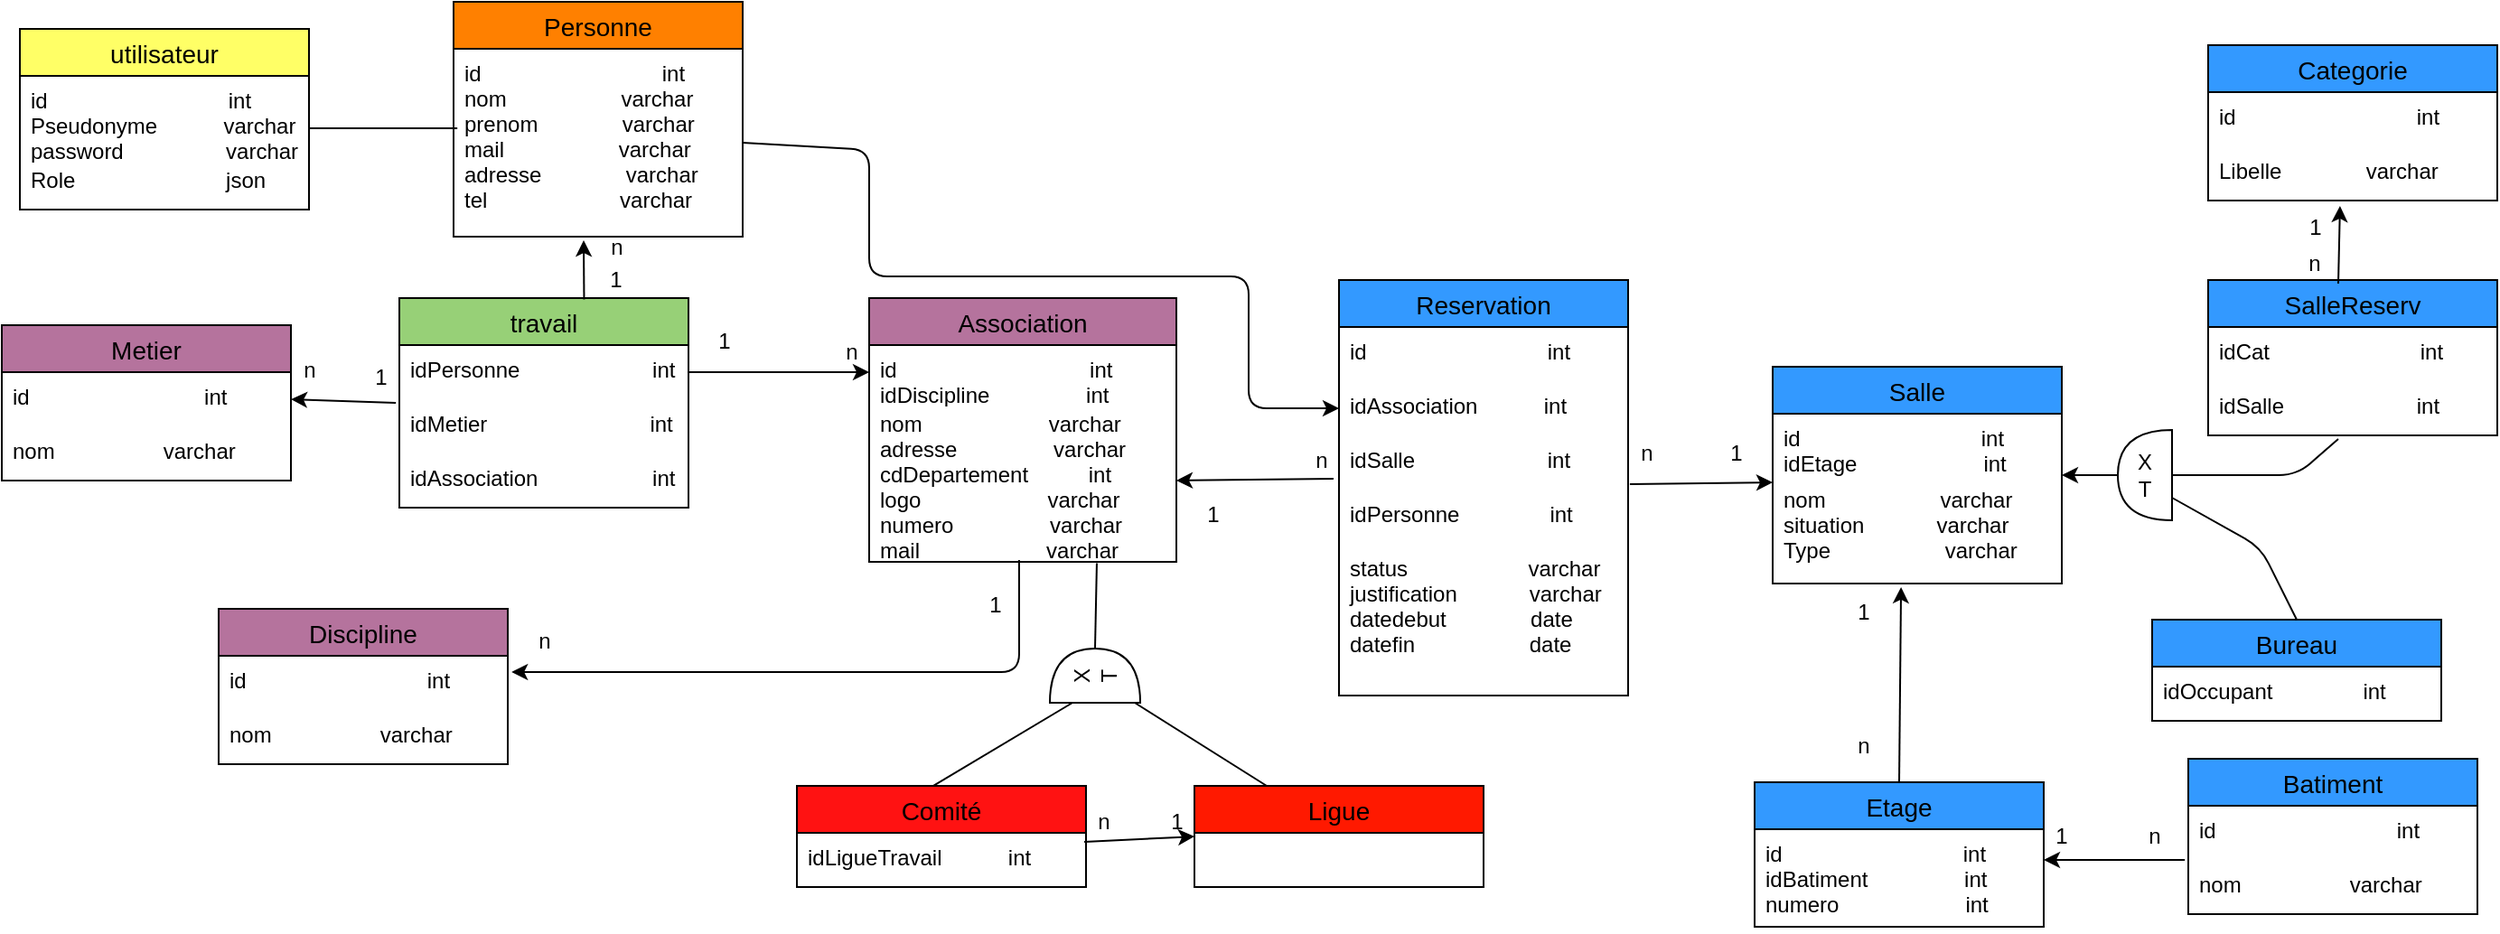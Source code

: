 <mxfile version="14.4.9" type="device"><diagram id="2DV8uy0ut4ykDYrGtj5p" name="Page-1"><mxGraphModel dx="1798" dy="781" grid="1" gridSize="10" guides="1" tooltips="1" connect="1" arrows="1" fold="1" page="1" pageScale="1" pageWidth="827" pageHeight="1169" math="0" shadow="0"><root><mxCell id="0"/><mxCell id="1" parent="0"/><mxCell id="pXN5hou5hqDfqBLUjzr5-11" value="&lt;div&gt;X&lt;/div&gt;&lt;div&gt;T&lt;/div&gt;" style="shape=or;whiteSpace=wrap;html=1;fillColor=#FFFFFF;rotation=-90;" parent="1" vertex="1"><mxGeometry x="-100" y="416" width="30" height="50" as="geometry"/></mxCell><mxCell id="pXN5hou5hqDfqBLUjzr5-14" value="" style="endArrow=none;html=1;exitX=1;exitY=0.5;exitDx=0;exitDy=0;exitPerimeter=0;entryX=0.741;entryY=1.008;entryDx=0;entryDy=0;entryPerimeter=0;" parent="1" source="pXN5hou5hqDfqBLUjzr5-11" target="GRuf07WyvJA_DsYiJZch-46" edge="1"><mxGeometry width="50" height="50" relative="1" as="geometry"><mxPoint x="70" y="422" as="sourcePoint"/><mxPoint x="-190" y="392" as="targetPoint"/></mxGeometry></mxCell><mxCell id="pXN5hou5hqDfqBLUjzr5-15" value="" style="endArrow=none;html=1;entryX=0.45;entryY=0.036;entryDx=0;entryDy=0;exitX=0;exitY=0.25;exitDx=0;exitDy=0;exitPerimeter=0;entryPerimeter=0;" parent="1" source="pXN5hou5hqDfqBLUjzr5-11" target="pXN5hou5hqDfqBLUjzr5-7" edge="1"><mxGeometry width="50" height="50" relative="1" as="geometry"><mxPoint x="70" y="422" as="sourcePoint"/><mxPoint x="120" y="372" as="targetPoint"/></mxGeometry></mxCell><mxCell id="pXN5hou5hqDfqBLUjzr5-16" value="" style="endArrow=none;html=1;entryX=0;entryY=0.94;entryDx=0;entryDy=0;entryPerimeter=0;exitX=0.25;exitY=0;exitDx=0;exitDy=0;" parent="1" source="GRuf07WyvJA_DsYiJZch-15" target="pXN5hou5hqDfqBLUjzr5-11" edge="1"><mxGeometry width="50" height="50" relative="1" as="geometry"><mxPoint x="70" y="422" as="sourcePoint"/><mxPoint x="120" y="372" as="targetPoint"/></mxGeometry></mxCell><mxCell id="pXN5hou5hqDfqBLUjzr5-17" value="" style="endArrow=classic;html=1;exitX=1;exitY=0.5;exitDx=0;exitDy=0;entryX=0;entryY=0.5;entryDx=0;entryDy=0;" parent="1" source="GRuf07WyvJA_DsYiJZch-36" target="GRuf07WyvJA_DsYiJZch-12" edge="1"><mxGeometry width="50" height="50" relative="1" as="geometry"><mxPoint x="70" y="372" as="sourcePoint"/><mxPoint x="-300" y="272" as="targetPoint"/></mxGeometry></mxCell><mxCell id="pXN5hou5hqDfqBLUjzr5-37" value="" style="endArrow=classic;html=1;exitX=0.488;exitY=0.989;exitDx=0;exitDy=0;exitPerimeter=0;entryX=1.013;entryY=0.3;entryDx=0;entryDy=0;entryPerimeter=0;" parent="1" source="GRuf07WyvJA_DsYiJZch-46" target="pXN5hou5hqDfqBLUjzr5-34" edge="1"><mxGeometry width="50" height="50" relative="1" as="geometry"><mxPoint x="-220" y="312" as="sourcePoint"/><mxPoint x="-170" y="262" as="targetPoint"/><Array as="points"><mxPoint x="-127" y="439"/></Array></mxGeometry></mxCell><mxCell id="pXN5hou5hqDfqBLUjzr5-42" value="n" style="text;html=1;align=center;verticalAlign=middle;resizable=0;points=[];autosize=1;" parent="1" vertex="1"><mxGeometry x="491" y="520" width="20" height="20" as="geometry"/></mxCell><mxCell id="pXN5hou5hqDfqBLUjzr5-43" value="n" style="text;html=1;align=center;verticalAlign=middle;resizable=0;points=[];autosize=1;" parent="1" vertex="1"><mxGeometry x="330" y="470" width="20" height="20" as="geometry"/></mxCell><mxCell id="pXN5hou5hqDfqBLUjzr5-44" value="n" style="text;html=1;align=center;verticalAlign=middle;resizable=0;points=[];autosize=1;" parent="1" vertex="1"><mxGeometry x="-400" y="412" width="20" height="20" as="geometry"/></mxCell><mxCell id="pXN5hou5hqDfqBLUjzr5-45" value="n" style="text;html=1;align=center;verticalAlign=middle;resizable=0;points=[];autosize=1;" parent="1" vertex="1"><mxGeometry x="-230" y="252" width="20" height="20" as="geometry"/></mxCell><mxCell id="pXN5hou5hqDfqBLUjzr5-49" value="&lt;div&gt;1&lt;/div&gt;" style="text;html=1;strokeColor=none;fillColor=none;align=center;verticalAlign=middle;whiteSpace=wrap;rounded=0;shadow=0;" parent="1" vertex="1"><mxGeometry x="-310" y="246" width="40" height="20" as="geometry"/></mxCell><mxCell id="pXN5hou5hqDfqBLUjzr5-50" value="&lt;div&gt;1&lt;/div&gt;" style="text;html=1;strokeColor=none;fillColor=none;align=center;verticalAlign=middle;whiteSpace=wrap;rounded=0;shadow=0;" parent="1" vertex="1"><mxGeometry x="-500" y="266" width="40" height="20" as="geometry"/></mxCell><mxCell id="pXN5hou5hqDfqBLUjzr5-52" value="&lt;div&gt;1&lt;/div&gt;" style="text;html=1;strokeColor=none;fillColor=none;align=center;verticalAlign=middle;whiteSpace=wrap;rounded=0;shadow=0;" parent="1" vertex="1"><mxGeometry x="430" y="520" width="40" height="20" as="geometry"/></mxCell><mxCell id="pXN5hou5hqDfqBLUjzr5-54" value="&lt;div&gt;1&lt;/div&gt;" style="text;html=1;strokeColor=none;fillColor=none;align=center;verticalAlign=middle;whiteSpace=wrap;rounded=0;shadow=0;" parent="1" vertex="1"><mxGeometry x="-160" y="392" width="40" height="20" as="geometry"/></mxCell><mxCell id="8ENndHTd4EqJHcFQh54M-10" value="" style="endArrow=none;html=1;entryX=0.013;entryY=0.423;entryDx=0;entryDy=0;exitX=1;exitY=0.659;exitDx=0;exitDy=0;exitPerimeter=0;entryPerimeter=0;" parent="1" target="8ENndHTd4EqJHcFQh54M-15" edge="1" source="pXN5hou5hqDfqBLUjzr5-60"><mxGeometry width="50" height="50" relative="1" as="geometry"><mxPoint x="-590" y="92" as="sourcePoint"/><mxPoint x="-274.01" y="60" as="targetPoint"/><Array as="points"/></mxGeometry></mxCell><mxCell id="8ENndHTd4EqJHcFQh54M-14" value="Personne" style="swimlane;fontStyle=0;childLayout=stackLayout;horizontal=1;startSize=26;horizontalStack=0;resizeParent=1;resizeParentMax=0;resizeLast=0;collapsible=1;marginBottom=0;align=center;fontSize=14;strokeColor=#050505;fillColor=#FF8000;" parent="1" vertex="1"><mxGeometry x="-440" y="68" width="160" height="130" as="geometry"/></mxCell><mxCell id="8ENndHTd4EqJHcFQh54M-15" value="id                              int&#xA;nom                   varchar&#xA;prenom              varchar&#xA;mail                   varchar&#xA;adresse              varchar&#xA;tel                      varchar&#xA;" style="text;strokeColor=none;fillColor=none;spacingLeft=4;spacingRight=4;overflow=hidden;rotatable=0;points=[[0,0.5],[1,0.5]];portConstraint=eastwest;fontSize=12;" parent="8ENndHTd4EqJHcFQh54M-14" vertex="1"><mxGeometry y="26" width="160" height="104" as="geometry"/></mxCell><mxCell id="pXN5hou5hqDfqBLUjzr5-59" value="utilisateur" style="swimlane;fontStyle=0;childLayout=stackLayout;horizontal=1;startSize=26;horizontalStack=0;resizeParent=1;resizeParentMax=0;resizeLast=0;collapsible=1;marginBottom=0;align=center;fontSize=14;shadow=0;fillColor=#FFFF66;" parent="1" vertex="1"><mxGeometry x="-680" y="83" width="160" height="100" as="geometry"/></mxCell><mxCell id="pXN5hou5hqDfqBLUjzr5-60" value="id                              int&#xA;Pseudonyme           varchar&#xA;password                 varchar&#xA;" style="text;strokeColor=none;fillColor=none;spacingLeft=4;spacingRight=4;overflow=hidden;rotatable=0;points=[[0,0.5],[1,0.5]];portConstraint=eastwest;fontSize=12;" parent="pXN5hou5hqDfqBLUjzr5-59" vertex="1"><mxGeometry y="26" width="160" height="44" as="geometry"/></mxCell><mxCell id="pXN5hou5hqDfqBLUjzr5-61" value="Role                         json" style="text;strokeColor=none;fillColor=none;spacingLeft=4;spacingRight=4;overflow=hidden;rotatable=0;points=[[0,0.5],[1,0.5]];portConstraint=eastwest;fontSize=12;" parent="pXN5hou5hqDfqBLUjzr5-59" vertex="1"><mxGeometry y="70" width="160" height="30" as="geometry"/></mxCell><mxCell id="GRuf07WyvJA_DsYiJZch-11" value="Association" style="swimlane;fontStyle=0;childLayout=stackLayout;horizontal=1;startSize=26;horizontalStack=0;resizeParent=1;resizeParentMax=0;resizeLast=0;collapsible=1;marginBottom=0;align=center;fontSize=14;fillColor=#B5739D;" parent="1" vertex="1"><mxGeometry x="-210" y="232" width="170" height="146" as="geometry"/></mxCell><mxCell id="GRuf07WyvJA_DsYiJZch-12" value="id                                int&#xA;idDiscipline                int&#xA;" style="text;strokeColor=none;fillColor=none;spacingLeft=4;spacingRight=4;overflow=hidden;rotatable=0;points=[[0,0.5],[1,0.5]];portConstraint=eastwest;fontSize=12;" parent="GRuf07WyvJA_DsYiJZch-11" vertex="1"><mxGeometry y="26" width="170" height="30" as="geometry"/></mxCell><mxCell id="GRuf07WyvJA_DsYiJZch-46" value="nom                     varchar&#xA;adresse                varchar&#xA;cdDepartement          int &#xA;logo                     varchar&#xA;numero                varchar&#xA;mail                     varchar&#xA;&#xA;" style="text;strokeColor=none;fillColor=none;spacingLeft=4;spacingRight=4;overflow=hidden;rotatable=0;points=[[0,0.5],[1,0.5]];portConstraint=eastwest;fontSize=12;" parent="GRuf07WyvJA_DsYiJZch-11" vertex="1"><mxGeometry y="56" width="170" height="90" as="geometry"/></mxCell><mxCell id="pXN5hou5hqDfqBLUjzr5-21" value="Metier" style="swimlane;fontStyle=0;childLayout=stackLayout;horizontal=1;startSize=26;horizontalStack=0;resizeParent=1;resizeParentMax=0;resizeLast=0;collapsible=1;marginBottom=0;align=center;fontSize=14;fillColor=#B5739D;" parent="1" vertex="1"><mxGeometry x="-690" y="247" width="160" height="86" as="geometry"/></mxCell><mxCell id="pXN5hou5hqDfqBLUjzr5-22" value="id                             int" style="text;strokeColor=none;fillColor=none;spacingLeft=4;spacingRight=4;overflow=hidden;rotatable=0;points=[[0,0.5],[1,0.5]];portConstraint=eastwest;fontSize=12;" parent="pXN5hou5hqDfqBLUjzr5-21" vertex="1"><mxGeometry y="26" width="160" height="30" as="geometry"/></mxCell><mxCell id="pXN5hou5hqDfqBLUjzr5-24" value="nom                  varchar" style="text;strokeColor=none;fillColor=none;spacingLeft=4;spacingRight=4;overflow=hidden;rotatable=0;points=[[0,0.5],[1,0.5]];portConstraint=eastwest;fontSize=12;" parent="pXN5hou5hqDfqBLUjzr5-21" vertex="1"><mxGeometry y="56" width="160" height="30" as="geometry"/></mxCell><mxCell id="hDsjbTgdmyOwLNcb0dXp-1" value="" style="endArrow=classic;html=1;exitX=-0.012;exitY=0.067;exitDx=0;exitDy=0;entryX=1;entryY=0.5;entryDx=0;entryDy=0;exitPerimeter=0;" parent="1" source="GRuf07WyvJA_DsYiJZch-37" target="pXN5hou5hqDfqBLUjzr5-22" edge="1"><mxGeometry width="50" height="50" relative="1" as="geometry"><mxPoint x="-574" y="372" as="sourcePoint"/><mxPoint x="-470" y="373" as="targetPoint"/></mxGeometry></mxCell><mxCell id="GRuf07WyvJA_DsYiJZch-35" value="travail" style="swimlane;fontStyle=0;childLayout=stackLayout;horizontal=1;startSize=26;horizontalStack=0;resizeParent=1;resizeParentMax=0;resizeLast=0;collapsible=1;marginBottom=0;align=center;fontSize=14;fillColor=#97D077;" parent="1" vertex="1"><mxGeometry x="-470" y="232" width="160" height="116" as="geometry"/></mxCell><mxCell id="GRuf07WyvJA_DsYiJZch-36" value="idPersonne                      int" style="text;strokeColor=none;fillColor=none;spacingLeft=4;spacingRight=4;overflow=hidden;rotatable=0;points=[[0,0.5],[1,0.5]];portConstraint=eastwest;fontSize=12;" parent="GRuf07WyvJA_DsYiJZch-35" vertex="1"><mxGeometry y="26" width="160" height="30" as="geometry"/></mxCell><mxCell id="GRuf07WyvJA_DsYiJZch-37" value="idMetier                           int" style="text;strokeColor=none;fillColor=none;spacingLeft=4;spacingRight=4;overflow=hidden;rotatable=0;points=[[0,0.5],[1,0.5]];portConstraint=eastwest;fontSize=12;" parent="GRuf07WyvJA_DsYiJZch-35" vertex="1"><mxGeometry y="56" width="160" height="30" as="geometry"/></mxCell><mxCell id="GRuf07WyvJA_DsYiJZch-38" value="idAssociation                   int" style="text;strokeColor=none;fillColor=none;spacingLeft=4;spacingRight=4;overflow=hidden;rotatable=0;points=[[0,0.5],[1,0.5]];portConstraint=eastwest;fontSize=12;" parent="GRuf07WyvJA_DsYiJZch-35" vertex="1"><mxGeometry y="86" width="160" height="30" as="geometry"/></mxCell><mxCell id="hDsjbTgdmyOwLNcb0dXp-2" value="n" style="text;html=1;align=center;verticalAlign=middle;resizable=0;points=[];autosize=1;" parent="1" vertex="1"><mxGeometry x="-530" y="262" width="20" height="20" as="geometry"/></mxCell><mxCell id="pXN5hou5hqDfqBLUjzr5-7" value="Comité" style="swimlane;fontStyle=0;childLayout=stackLayout;horizontal=1;startSize=26;horizontalStack=0;resizeParent=1;resizeParentMax=0;resizeLast=0;collapsible=1;marginBottom=0;align=center;fontSize=14;fillColor=#FF1212;" parent="1" vertex="1"><mxGeometry x="-250" y="502" width="160" height="56" as="geometry"/></mxCell><mxCell id="pXN5hou5hqDfqBLUjzr5-8" value="idLigueTravail           int" style="text;strokeColor=none;fillColor=none;spacingLeft=4;spacingRight=4;overflow=hidden;rotatable=0;points=[[0,0.5],[1,0.5]];portConstraint=eastwest;fontSize=12;" parent="pXN5hou5hqDfqBLUjzr5-7" vertex="1"><mxGeometry y="26" width="160" height="30" as="geometry"/></mxCell><mxCell id="GRuf07WyvJA_DsYiJZch-15" value="Ligue" style="swimlane;fontStyle=0;childLayout=stackLayout;horizontal=1;startSize=26;horizontalStack=0;resizeParent=1;resizeParentMax=0;resizeLast=0;collapsible=1;marginBottom=0;align=center;fontSize=14;fillColor=#FF1900;" parent="1" vertex="1"><mxGeometry x="-30" y="502" width="160" height="56" as="geometry"/></mxCell><mxCell id="pXN5hou5hqDfqBLUjzr5-33" value="Discipline" style="swimlane;fontStyle=0;childLayout=stackLayout;horizontal=1;startSize=26;horizontalStack=0;resizeParent=1;resizeParentMax=0;resizeLast=0;collapsible=1;marginBottom=0;align=center;fontSize=14;shadow=0;fillColor=#B5739D;" parent="1" vertex="1"><mxGeometry x="-570" y="404" width="160" height="86" as="geometry"/></mxCell><mxCell id="pXN5hou5hqDfqBLUjzr5-34" value="id                              int" style="text;strokeColor=none;fillColor=none;spacingLeft=4;spacingRight=4;overflow=hidden;rotatable=0;points=[[0,0.5],[1,0.5]];portConstraint=eastwest;fontSize=12;" parent="pXN5hou5hqDfqBLUjzr5-33" vertex="1"><mxGeometry y="26" width="160" height="30" as="geometry"/></mxCell><mxCell id="pXN5hou5hqDfqBLUjzr5-35" value="nom                  varchar" style="text;strokeColor=none;fillColor=none;spacingLeft=4;spacingRight=4;overflow=hidden;rotatable=0;points=[[0,0.5],[1,0.5]];portConstraint=eastwest;fontSize=12;" parent="pXN5hou5hqDfqBLUjzr5-33" vertex="1"><mxGeometry y="56" width="160" height="30" as="geometry"/></mxCell><mxCell id="hDsjbTgdmyOwLNcb0dXp-4" value="" style="endArrow=classic;html=1;exitX=0.639;exitY=0.006;exitDx=0;exitDy=0;exitPerimeter=0;" parent="1" source="GRuf07WyvJA_DsYiJZch-35" edge="1"><mxGeometry width="50" height="50" relative="1" as="geometry"><mxPoint x="-200" y="312" as="sourcePoint"/><mxPoint x="-368" y="200" as="targetPoint"/></mxGeometry></mxCell><mxCell id="hDsjbTgdmyOwLNcb0dXp-5" value="&lt;div&gt;1&lt;/div&gt;" style="text;html=1;strokeColor=none;fillColor=none;align=center;verticalAlign=middle;whiteSpace=wrap;rounded=0;shadow=0;" parent="1" vertex="1"><mxGeometry x="-370" y="212" width="40" height="20" as="geometry"/></mxCell><mxCell id="hDsjbTgdmyOwLNcb0dXp-6" value="n" style="text;html=1;align=center;verticalAlign=middle;resizable=0;points=[];autosize=1;" parent="1" vertex="1"><mxGeometry x="-360" y="194" width="20" height="20" as="geometry"/></mxCell><mxCell id="I9sba5DGAssqWx-bpDRp-2" value="" style="endArrow=classic;html=1;exitX=-0.012;exitY=0;exitDx=0;exitDy=0;exitPerimeter=0;" parent="1" source="GRuf07WyvJA_DsYiJZch-33" edge="1"><mxGeometry width="50" height="50" relative="1" as="geometry"><mxPoint x="160" y="452" as="sourcePoint"/><mxPoint x="440" y="543" as="targetPoint"/></mxGeometry></mxCell><mxCell id="I9sba5DGAssqWx-bpDRp-3" value="&lt;div&gt;X&lt;/div&gt;&lt;div&gt;T&lt;/div&gt;" style="shape=or;whiteSpace=wrap;html=1;fillColor=#FFFFFF;rotation=0;direction=west;" parent="1" vertex="1"><mxGeometry x="481" y="305" width="30" height="50" as="geometry"/></mxCell><mxCell id="I9sba5DGAssqWx-bpDRp-6" value="Categorie" style="swimlane;fontStyle=0;childLayout=stackLayout;horizontal=1;startSize=26;horizontalStack=0;resizeParent=1;resizeParentMax=0;resizeLast=0;collapsible=1;marginBottom=0;align=center;fontSize=14;fillColor=#3399FF;" parent="1" vertex="1"><mxGeometry x="531" y="92" width="160" height="86" as="geometry"/></mxCell><mxCell id="I9sba5DGAssqWx-bpDRp-7" value="id                              int" style="text;strokeColor=none;fillColor=none;spacingLeft=4;spacingRight=4;overflow=hidden;rotatable=0;points=[[0,0.5],[1,0.5]];portConstraint=eastwest;fontSize=12;" parent="I9sba5DGAssqWx-bpDRp-6" vertex="1"><mxGeometry y="26" width="160" height="30" as="geometry"/></mxCell><mxCell id="I9sba5DGAssqWx-bpDRp-8" value="Libelle              varchar" style="text;strokeColor=none;fillColor=none;spacingLeft=4;spacingRight=4;overflow=hidden;rotatable=0;points=[[0,0.5],[1,0.5]];portConstraint=eastwest;fontSize=12;" parent="I9sba5DGAssqWx-bpDRp-6" vertex="1"><mxGeometry y="56" width="160" height="30" as="geometry"/></mxCell><mxCell id="I9sba5DGAssqWx-bpDRp-9" value="SalleReserv" style="swimlane;fontStyle=0;childLayout=stackLayout;horizontal=1;startSize=26;horizontalStack=0;resizeParent=1;resizeParentMax=0;resizeLast=0;collapsible=1;marginBottom=0;align=center;fontSize=14;fillColor=#3399FF;" parent="1" vertex="1"><mxGeometry x="531" y="222" width="160" height="86" as="geometry"/></mxCell><mxCell id="I9sba5DGAssqWx-bpDRp-10" value="idCat                         int" style="text;strokeColor=none;fillColor=none;spacingLeft=4;spacingRight=4;overflow=hidden;rotatable=0;points=[[0,0.5],[1,0.5]];portConstraint=eastwest;fontSize=12;" parent="I9sba5DGAssqWx-bpDRp-9" vertex="1"><mxGeometry y="26" width="160" height="30" as="geometry"/></mxCell><mxCell id="I9sba5DGAssqWx-bpDRp-11" value="idSalle                      int" style="text;strokeColor=none;fillColor=none;spacingLeft=4;spacingRight=4;overflow=hidden;rotatable=0;points=[[0,0.5],[1,0.5]];portConstraint=eastwest;fontSize=12;" parent="I9sba5DGAssqWx-bpDRp-9" vertex="1"><mxGeometry y="56" width="160" height="30" as="geometry"/></mxCell><mxCell id="I9sba5DGAssqWx-bpDRp-12" value="Reservation" style="swimlane;fontStyle=0;childLayout=stackLayout;horizontal=1;startSize=26;horizontalStack=0;resizeParent=1;resizeParentMax=0;resizeLast=0;collapsible=1;marginBottom=0;align=center;fontSize=14;fillColor=#3399FF;" parent="1" vertex="1"><mxGeometry x="50" y="222" width="160" height="230" as="geometry"/></mxCell><mxCell id="rsWmczHaGxb42VnHtk_2-3" value="id                              int" style="text;strokeColor=none;fillColor=none;spacingLeft=4;spacingRight=4;overflow=hidden;rotatable=0;points=[[0,0.5],[1,0.5]];portConstraint=eastwest;fontSize=12;" parent="I9sba5DGAssqWx-bpDRp-12" vertex="1"><mxGeometry y="26" width="160" height="30" as="geometry"/></mxCell><mxCell id="I9sba5DGAssqWx-bpDRp-13" value="idAssociation           int" style="text;strokeColor=none;fillColor=none;spacingLeft=4;spacingRight=4;overflow=hidden;rotatable=0;points=[[0,0.5],[1,0.5]];portConstraint=eastwest;fontSize=12;" parent="I9sba5DGAssqWx-bpDRp-12" vertex="1"><mxGeometry y="56" width="160" height="30" as="geometry"/></mxCell><mxCell id="I9sba5DGAssqWx-bpDRp-14" value="idSalle                      int" style="text;strokeColor=none;fillColor=none;spacingLeft=4;spacingRight=4;overflow=hidden;rotatable=0;points=[[0,0.5],[1,0.5]];portConstraint=eastwest;fontSize=12;" parent="I9sba5DGAssqWx-bpDRp-12" vertex="1"><mxGeometry y="86" width="160" height="30" as="geometry"/></mxCell><mxCell id="rsWmczHaGxb42VnHtk_2-5" value="idPersonne               int" style="text;strokeColor=none;fillColor=none;spacingLeft=4;spacingRight=4;overflow=hidden;rotatable=0;points=[[0,0.5],[1,0.5]];portConstraint=eastwest;fontSize=12;" parent="I9sba5DGAssqWx-bpDRp-12" vertex="1"><mxGeometry y="116" width="160" height="30" as="geometry"/></mxCell><mxCell id="rsWmczHaGxb42VnHtk_2-4" value="status                    varchar&#xA;justification            varchar&#xA;datedebut              date&#xA;datefin                   date&#xA;" style="text;strokeColor=none;fillColor=none;spacingLeft=4;spacingRight=4;overflow=hidden;rotatable=0;points=[[0,0.5],[1,0.5]];portConstraint=eastwest;fontSize=12;" parent="I9sba5DGAssqWx-bpDRp-12" vertex="1"><mxGeometry y="146" width="160" height="84" as="geometry"/></mxCell><mxCell id="I9sba5DGAssqWx-bpDRp-17" value="" style="endArrow=classic;html=1;exitX=0.45;exitY=0.023;exitDx=0;exitDy=0;exitPerimeter=0;entryX=0.456;entryY=1.1;entryDx=0;entryDy=0;entryPerimeter=0;" parent="1" source="I9sba5DGAssqWx-bpDRp-9" target="I9sba5DGAssqWx-bpDRp-8" edge="1"><mxGeometry width="50" height="50" relative="1" as="geometry"><mxPoint x="453" y="120" as="sourcePoint"/><mxPoint x="600" y="177" as="targetPoint"/></mxGeometry></mxCell><mxCell id="I9sba5DGAssqWx-bpDRp-19" value="n" style="text;html=1;strokeColor=none;fillColor=none;align=center;verticalAlign=middle;whiteSpace=wrap;rounded=0;" parent="1" vertex="1"><mxGeometry x="570" y="203" width="40" height="20" as="geometry"/></mxCell><mxCell id="I9sba5DGAssqWx-bpDRp-20" value="1" style="text;html=1;align=center;verticalAlign=middle;resizable=0;points=[];autosize=1;" parent="1" vertex="1"><mxGeometry x="580" y="183" width="20" height="20" as="geometry"/></mxCell><mxCell id="pXN5hou5hqDfqBLUjzr5-1" value="" style="endArrow=classic;html=1;entryX=0.444;entryY=1.033;entryDx=0;entryDy=0;entryPerimeter=0;exitX=0.5;exitY=0;exitDx=0;exitDy=0;" parent="1" source="GRuf07WyvJA_DsYiJZch-27" target="GRuf07WyvJA_DsYiJZch-25" edge="1"><mxGeometry width="50" height="50" relative="1" as="geometry"><mxPoint x="361" y="450" as="sourcePoint"/><mxPoint x="50" y="412" as="targetPoint"/><Array as="points"/></mxGeometry></mxCell><mxCell id="nOHufcYZANZkSoujM03L-3" value="" style="endArrow=classic;html=1;exitX=0.994;exitY=0.167;exitDx=0;exitDy=0;exitPerimeter=0;" parent="1" source="pXN5hou5hqDfqBLUjzr5-8" edge="1"><mxGeometry width="50" height="50" relative="1" as="geometry"><mxPoint x="40" y="352" as="sourcePoint"/><mxPoint x="-30" y="530" as="targetPoint"/></mxGeometry></mxCell><mxCell id="nOHufcYZANZkSoujM03L-4" value="n" style="text;html=1;strokeColor=none;fillColor=none;align=center;verticalAlign=middle;whiteSpace=wrap;rounded=0;" parent="1" vertex="1"><mxGeometry x="-100" y="512" width="40" height="20" as="geometry"/></mxCell><mxCell id="nOHufcYZANZkSoujM03L-5" value="1" style="text;html=1;align=center;verticalAlign=middle;resizable=0;points=[];autosize=1;" parent="1" vertex="1"><mxGeometry x="-50" y="512" width="20" height="20" as="geometry"/></mxCell><mxCell id="nOHufcYZANZkSoujM03L-7" value="n" style="text;html=1;align=center;verticalAlign=middle;resizable=0;points=[];autosize=1;" parent="1" vertex="1"><mxGeometry x="30" y="312" width="20" height="20" as="geometry"/></mxCell><mxCell id="nOHufcYZANZkSoujM03L-9" value="1" style="text;html=1;align=center;verticalAlign=middle;resizable=0;points=[];autosize=1;" parent="1" vertex="1"><mxGeometry x="-30" y="342" width="20" height="20" as="geometry"/></mxCell><mxCell id="rsWmczHaGxb42VnHtk_2-1" value="" style="endArrow=classic;html=1;exitX=1;exitY=0.5;exitDx=0;exitDy=0;entryX=0;entryY=0.5;entryDx=0;entryDy=0;" parent="1" target="I9sba5DGAssqWx-bpDRp-13" edge="1" source="8ENndHTd4EqJHcFQh54M-15"><mxGeometry width="50" height="50" relative="1" as="geometry"><mxPoint x="-310" y="160" as="sourcePoint"/><mxPoint y="220" as="targetPoint"/><Array as="points"><mxPoint x="-210" y="150"/><mxPoint x="-210" y="220"/><mxPoint y="220"/><mxPoint y="293"/></Array></mxGeometry></mxCell><mxCell id="rsWmczHaGxb42VnHtk_2-7" value="" style="endArrow=classic;html=1;entryX=1;entryY=0.5;entryDx=0;entryDy=0;exitX=-0.019;exitY=0.8;exitDx=0;exitDy=0;exitPerimeter=0;" parent="1" source="I9sba5DGAssqWx-bpDRp-14" target="GRuf07WyvJA_DsYiJZch-46" edge="1"><mxGeometry width="50" height="50" relative="1" as="geometry"><mxPoint y="340" as="sourcePoint"/><mxPoint x="50" y="290" as="targetPoint"/></mxGeometry></mxCell><mxCell id="GRuf07WyvJA_DsYiJZch-27" value="Etage" style="swimlane;fontStyle=0;childLayout=stackLayout;horizontal=1;startSize=26;horizontalStack=0;resizeParent=1;resizeParentMax=0;resizeLast=0;collapsible=1;marginBottom=0;align=center;fontSize=14;fillColor=#3399FF;" parent="1" vertex="1"><mxGeometry x="280" y="500" width="160" height="80" as="geometry"/></mxCell><mxCell id="GRuf07WyvJA_DsYiJZch-28" value="id                              int&#xA;idBatiment                int&#xA;numero                     int&#xA;&#xA;" style="text;strokeColor=none;fillColor=none;spacingLeft=4;spacingRight=4;overflow=hidden;rotatable=0;points=[[0,0.5],[1,0.5]];portConstraint=eastwest;fontSize=12;" parent="GRuf07WyvJA_DsYiJZch-27" vertex="1"><mxGeometry y="26" width="160" height="54" as="geometry"/></mxCell><mxCell id="GRuf07WyvJA_DsYiJZch-31" value="Batiment" style="swimlane;fontStyle=0;childLayout=stackLayout;horizontal=1;startSize=26;horizontalStack=0;resizeParent=1;resizeParentMax=0;resizeLast=0;collapsible=1;marginBottom=0;align=center;fontSize=14;fillColor=#3399FF;" parent="1" vertex="1"><mxGeometry x="520" y="487" width="160" height="86" as="geometry"><mxRectangle x="280" y="380" width="100" height="26" as="alternateBounds"/></mxGeometry></mxCell><mxCell id="GRuf07WyvJA_DsYiJZch-32" value="id                              int" style="text;strokeColor=none;fillColor=none;spacingLeft=4;spacingRight=4;overflow=hidden;rotatable=0;points=[[0,0.5],[1,0.5]];portConstraint=eastwest;fontSize=12;" parent="GRuf07WyvJA_DsYiJZch-31" vertex="1"><mxGeometry y="26" width="160" height="30" as="geometry"/></mxCell><mxCell id="GRuf07WyvJA_DsYiJZch-33" value="nom                  varchar" style="text;strokeColor=none;fillColor=none;spacingLeft=4;spacingRight=4;overflow=hidden;rotatable=0;points=[[0,0.5],[1,0.5]];portConstraint=eastwest;fontSize=12;" parent="GRuf07WyvJA_DsYiJZch-31" vertex="1"><mxGeometry y="56" width="160" height="30" as="geometry"/></mxCell><mxCell id="GRuf07WyvJA_DsYiJZch-23" value="Salle" style="swimlane;fontStyle=0;childLayout=stackLayout;horizontal=1;startSize=26;horizontalStack=0;resizeParent=1;resizeParentMax=0;resizeLast=0;collapsible=1;marginBottom=0;align=center;fontSize=14;fillColor=#3399FF;" parent="1" vertex="1"><mxGeometry x="290" y="270" width="160" height="120" as="geometry"/></mxCell><mxCell id="GRuf07WyvJA_DsYiJZch-24" value="id                              int&#xA;idEtage                     int&#xA;" style="text;strokeColor=none;fillColor=none;spacingLeft=4;spacingRight=4;overflow=hidden;rotatable=0;points=[[0,0.5],[1,0.5]];portConstraint=eastwest;fontSize=12;" parent="GRuf07WyvJA_DsYiJZch-23" vertex="1"><mxGeometry y="26" width="160" height="34" as="geometry"/></mxCell><mxCell id="GRuf07WyvJA_DsYiJZch-25" value="nom                   varchar&#xA;situation            varchar&#xA;Type                   varchar&#xA;" style="text;strokeColor=none;fillColor=none;spacingLeft=4;spacingRight=4;overflow=hidden;rotatable=0;points=[[0,0.5],[1,0.5]];portConstraint=eastwest;fontSize=12;" parent="GRuf07WyvJA_DsYiJZch-23" vertex="1"><mxGeometry y="60" width="160" height="60" as="geometry"/></mxCell><mxCell id="_gZyGiAjBqE3uW0VOBq_-14" value="1" style="text;html=1;align=center;verticalAlign=middle;resizable=0;points=[];autosize=1;" parent="1" vertex="1"><mxGeometry x="330" y="396" width="20" height="20" as="geometry"/></mxCell><mxCell id="_gZyGiAjBqE3uW0VOBq_-16" value="" style="endArrow=classic;html=1;exitX=1;exitY=0.5;exitDx=0;exitDy=0;exitPerimeter=0;entryX=1;entryY=0.5;entryDx=0;entryDy=0;" parent="1" source="I9sba5DGAssqWx-bpDRp-3" edge="1" target="GRuf07WyvJA_DsYiJZch-23"><mxGeometry width="50" height="50" relative="1" as="geometry"><mxPoint x="470" y="270" as="sourcePoint"/><mxPoint x="545" y="152" as="targetPoint"/><Array as="points"/></mxGeometry></mxCell><mxCell id="GRuf07WyvJA_DsYiJZch-39" value="Bureau" style="swimlane;fontStyle=0;childLayout=stackLayout;horizontal=1;startSize=26;horizontalStack=0;resizeParent=1;resizeParentMax=0;resizeLast=0;collapsible=1;marginBottom=0;align=center;fontSize=14;fillColor=#3399FF;" parent="1" vertex="1"><mxGeometry x="500" y="410" width="160" height="56" as="geometry"/></mxCell><mxCell id="GRuf07WyvJA_DsYiJZch-40" value="idOccupant               int" style="text;strokeColor=none;fillColor=none;spacingLeft=4;spacingRight=4;overflow=hidden;rotatable=0;points=[[0,0.5],[1,0.5]];portConstraint=eastwest;fontSize=12;" parent="GRuf07WyvJA_DsYiJZch-39" vertex="1"><mxGeometry y="26" width="160" height="30" as="geometry"/></mxCell><mxCell id="A91XS5trzt97J_Q7ydc1-2" value="" style="endArrow=none;html=1;exitX=0.5;exitY=0;exitDx=0;exitDy=0;entryX=0;entryY=0.25;entryDx=0;entryDy=0;entryPerimeter=0;" edge="1" parent="1" source="GRuf07WyvJA_DsYiJZch-39" target="I9sba5DGAssqWx-bpDRp-3"><mxGeometry width="50" height="50" relative="1" as="geometry"><mxPoint x="250" y="500" as="sourcePoint"/><mxPoint x="300" y="450" as="targetPoint"/><Array as="points"><mxPoint x="560" y="370"/></Array></mxGeometry></mxCell><mxCell id="A91XS5trzt97J_Q7ydc1-3" value="" style="endArrow=none;html=1;exitX=0;exitY=0.5;exitDx=0;exitDy=0;exitPerimeter=0;entryX=0.45;entryY=1.067;entryDx=0;entryDy=0;entryPerimeter=0;" edge="1" parent="1" source="I9sba5DGAssqWx-bpDRp-3" target="I9sba5DGAssqWx-bpDRp-11"><mxGeometry width="50" height="50" relative="1" as="geometry"><mxPoint x="590" y="380" as="sourcePoint"/><mxPoint x="640" y="330" as="targetPoint"/><Array as="points"><mxPoint x="580" y="330"/></Array></mxGeometry></mxCell><mxCell id="A91XS5trzt97J_Q7ydc1-4" value="" style="endArrow=classic;html=1;entryX=0;entryY=0.067;entryDx=0;entryDy=0;entryPerimeter=0;exitX=1.006;exitY=-0.1;exitDx=0;exitDy=0;exitPerimeter=0;" edge="1" parent="1" source="rsWmczHaGxb42VnHtk_2-5" target="GRuf07WyvJA_DsYiJZch-25"><mxGeometry width="50" height="50" relative="1" as="geometry"><mxPoint x="220" y="350" as="sourcePoint"/><mxPoint x="270" y="300" as="targetPoint"/></mxGeometry></mxCell><mxCell id="A91XS5trzt97J_Q7ydc1-6" value="&lt;div&gt;1&lt;/div&gt;" style="text;html=1;strokeColor=none;fillColor=none;align=center;verticalAlign=middle;whiteSpace=wrap;rounded=0;shadow=0;" vertex="1" parent="1"><mxGeometry x="250" y="308" width="40" height="20" as="geometry"/></mxCell><mxCell id="A91XS5trzt97J_Q7ydc1-7" value="n" style="text;html=1;align=center;verticalAlign=middle;resizable=0;points=[];autosize=1;" vertex="1" parent="1"><mxGeometry x="210" y="308" width="20" height="20" as="geometry"/></mxCell></root></mxGraphModel></diagram></mxfile>